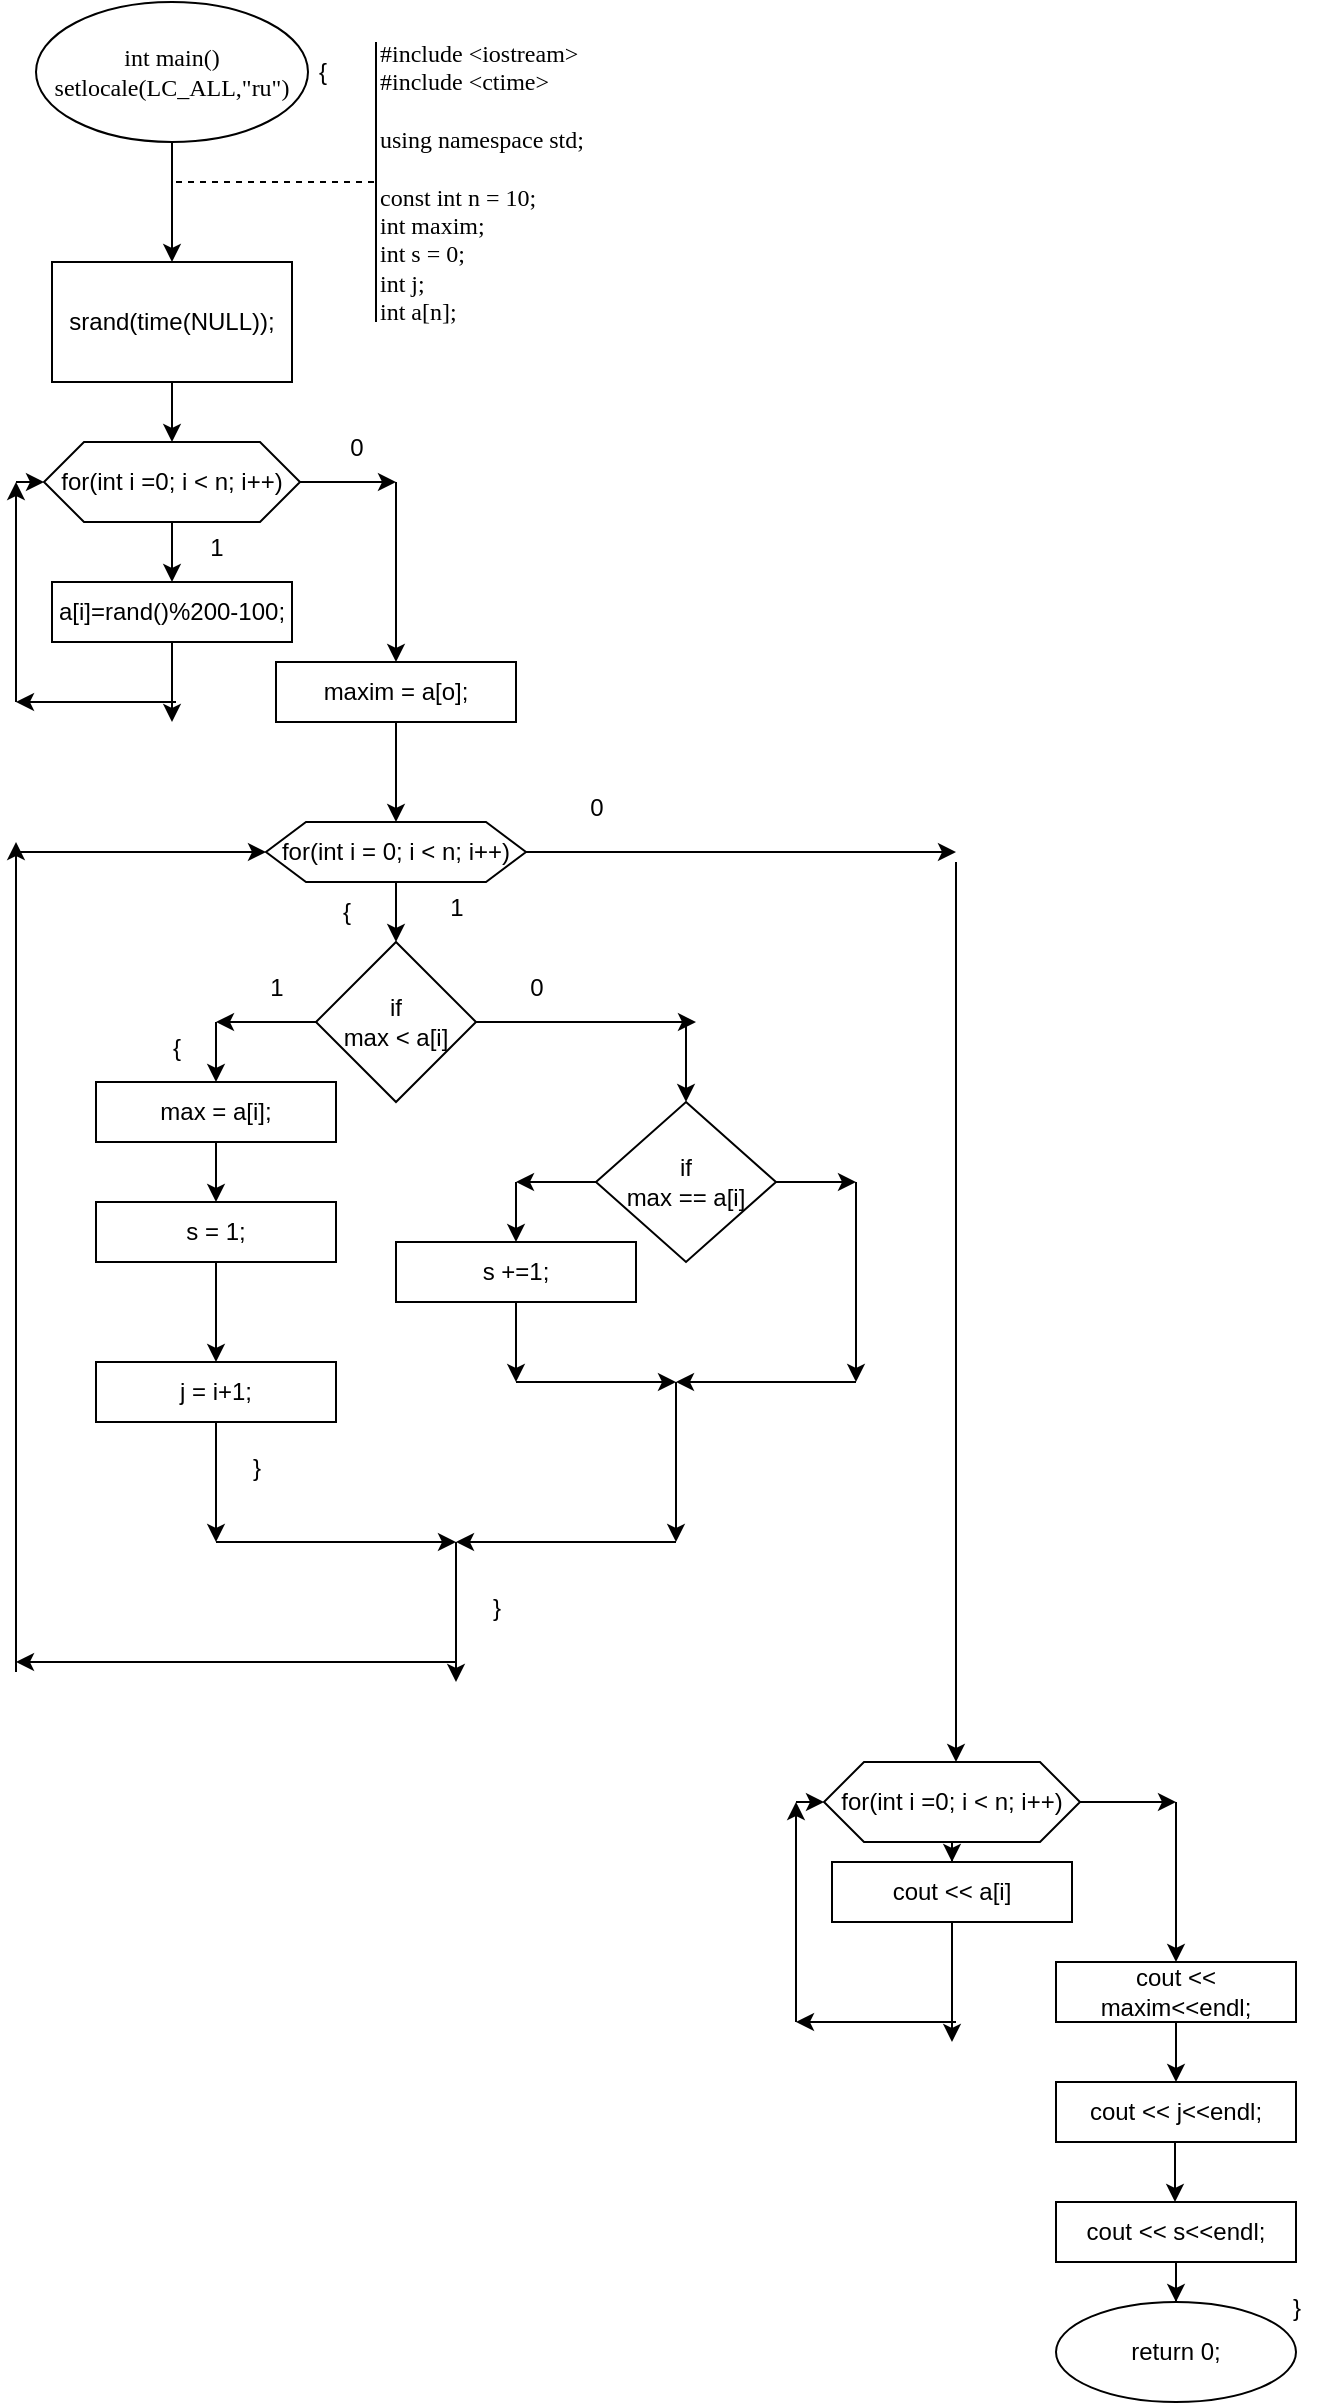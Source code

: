 <mxfile version="23.0.2" type="device">
  <diagram id="C5RBs43oDa-KdzZeNtuy" name="Page-1">
    <mxGraphModel dx="1050" dy="629" grid="1" gridSize="10" guides="1" tooltips="1" connect="1" arrows="1" fold="1" page="1" pageScale="1" pageWidth="827" pageHeight="1169" math="0" shadow="0">
      <root>
        <mxCell id="WIyWlLk6GJQsqaUBKTNV-0" />
        <mxCell id="WIyWlLk6GJQsqaUBKTNV-1" parent="WIyWlLk6GJQsqaUBKTNV-0" />
        <mxCell id="JNr-BkYITyqJ4qFAV77D-6" style="edgeStyle=orthogonalEdgeStyle;rounded=0;orthogonalLoop=1;jettySize=auto;html=1;" edge="1" parent="WIyWlLk6GJQsqaUBKTNV-1" source="JNr-BkYITyqJ4qFAV77D-11" target="JNr-BkYITyqJ4qFAV77D-8">
          <mxGeometry relative="1" as="geometry">
            <mxPoint x="398" y="160" as="targetPoint" />
          </mxGeometry>
        </mxCell>
        <mxCell id="JNr-BkYITyqJ4qFAV77D-0" value="&lt;font face=&quot;Times New Roman&quot;&gt;int main()&lt;br&gt;setlocale(LC_ALL,&quot;ru&quot;)&lt;br&gt;&lt;/font&gt;" style="ellipse;whiteSpace=wrap;html=1;" vertex="1" parent="WIyWlLk6GJQsqaUBKTNV-1">
          <mxGeometry x="330" y="10" width="136" height="70" as="geometry" />
        </mxCell>
        <mxCell id="JNr-BkYITyqJ4qFAV77D-2" value="" style="endArrow=none;dashed=1;html=1;rounded=0;" edge="1" parent="WIyWlLk6GJQsqaUBKTNV-1">
          <mxGeometry width="50" height="50" relative="1" as="geometry">
            <mxPoint x="400" y="100" as="sourcePoint" />
            <mxPoint x="500" y="100" as="targetPoint" />
          </mxGeometry>
        </mxCell>
        <mxCell id="JNr-BkYITyqJ4qFAV77D-3" value="" style="endArrow=none;html=1;rounded=0;" edge="1" parent="WIyWlLk6GJQsqaUBKTNV-1">
          <mxGeometry width="50" height="50" relative="1" as="geometry">
            <mxPoint x="500" y="30" as="sourcePoint" />
            <mxPoint x="500" y="170" as="targetPoint" />
          </mxGeometry>
        </mxCell>
        <mxCell id="JNr-BkYITyqJ4qFAV77D-4" value="&lt;font face=&quot;Times New Roman&quot;&gt;#include &amp;lt;iostream&amp;gt;&lt;br&gt;#include &amp;lt;ctime&amp;gt;&lt;br&gt;&lt;br&gt;using namespace std;&lt;br&gt;&lt;br&gt;const int n = 10;&lt;br&gt;int maxim;&lt;br&gt;int s = 0;&lt;br&gt;int j;&lt;br&gt;int a[n];&lt;br&gt;&lt;/font&gt;" style="text;html=1;align=left;verticalAlign=middle;resizable=0;points=[];autosize=1;strokeColor=none;fillColor=none;" vertex="1" parent="WIyWlLk6GJQsqaUBKTNV-1">
          <mxGeometry x="500" y="20" width="130" height="160" as="geometry" />
        </mxCell>
        <mxCell id="JNr-BkYITyqJ4qFAV77D-9" style="edgeStyle=orthogonalEdgeStyle;rounded=0;orthogonalLoop=1;jettySize=auto;html=1;" edge="1" parent="WIyWlLk6GJQsqaUBKTNV-1" source="JNr-BkYITyqJ4qFAV77D-8" target="JNr-BkYITyqJ4qFAV77D-10">
          <mxGeometry relative="1" as="geometry">
            <mxPoint x="398" y="210" as="targetPoint" />
          </mxGeometry>
        </mxCell>
        <mxCell id="JNr-BkYITyqJ4qFAV77D-19" style="edgeStyle=orthogonalEdgeStyle;rounded=0;orthogonalLoop=1;jettySize=auto;html=1;" edge="1" parent="WIyWlLk6GJQsqaUBKTNV-1" source="JNr-BkYITyqJ4qFAV77D-8">
          <mxGeometry relative="1" as="geometry">
            <mxPoint x="510" y="250" as="targetPoint" />
          </mxGeometry>
        </mxCell>
        <mxCell id="JNr-BkYITyqJ4qFAV77D-8" value="for(int i =0; i &amp;lt; n; i++)" style="shape=hexagon;perimeter=hexagonPerimeter2;whiteSpace=wrap;html=1;fixedSize=1;" vertex="1" parent="WIyWlLk6GJQsqaUBKTNV-1">
          <mxGeometry x="334" y="230" width="128" height="40" as="geometry" />
        </mxCell>
        <mxCell id="JNr-BkYITyqJ4qFAV77D-13" style="edgeStyle=orthogonalEdgeStyle;rounded=0;orthogonalLoop=1;jettySize=auto;html=1;" edge="1" parent="WIyWlLk6GJQsqaUBKTNV-1" source="JNr-BkYITyqJ4qFAV77D-10">
          <mxGeometry relative="1" as="geometry">
            <mxPoint x="398" y="370" as="targetPoint" />
          </mxGeometry>
        </mxCell>
        <mxCell id="JNr-BkYITyqJ4qFAV77D-10" value="a[i]=rand()%200-100;" style="rounded=0;whiteSpace=wrap;html=1;" vertex="1" parent="WIyWlLk6GJQsqaUBKTNV-1">
          <mxGeometry x="338" y="300" width="120" height="30" as="geometry" />
        </mxCell>
        <mxCell id="JNr-BkYITyqJ4qFAV77D-12" value="" style="edgeStyle=orthogonalEdgeStyle;rounded=0;orthogonalLoop=1;jettySize=auto;html=1;" edge="1" parent="WIyWlLk6GJQsqaUBKTNV-1" source="JNr-BkYITyqJ4qFAV77D-0" target="JNr-BkYITyqJ4qFAV77D-11">
          <mxGeometry relative="1" as="geometry">
            <mxPoint x="398" y="170" as="targetPoint" />
            <mxPoint x="398" y="80" as="sourcePoint" />
          </mxGeometry>
        </mxCell>
        <mxCell id="JNr-BkYITyqJ4qFAV77D-11" value="srand(time(NULL));" style="rounded=0;whiteSpace=wrap;html=1;" vertex="1" parent="WIyWlLk6GJQsqaUBKTNV-1">
          <mxGeometry x="338" y="140" width="120" height="60" as="geometry" />
        </mxCell>
        <mxCell id="JNr-BkYITyqJ4qFAV77D-16" value="" style="endArrow=classic;html=1;rounded=0;" edge="1" parent="WIyWlLk6GJQsqaUBKTNV-1">
          <mxGeometry width="50" height="50" relative="1" as="geometry">
            <mxPoint x="400" y="360" as="sourcePoint" />
            <mxPoint x="320" y="360" as="targetPoint" />
          </mxGeometry>
        </mxCell>
        <mxCell id="JNr-BkYITyqJ4qFAV77D-17" value="" style="endArrow=classic;html=1;rounded=0;" edge="1" parent="WIyWlLk6GJQsqaUBKTNV-1">
          <mxGeometry width="50" height="50" relative="1" as="geometry">
            <mxPoint x="320" y="360" as="sourcePoint" />
            <mxPoint x="320" y="250" as="targetPoint" />
          </mxGeometry>
        </mxCell>
        <mxCell id="JNr-BkYITyqJ4qFAV77D-18" value="" style="endArrow=classic;html=1;rounded=0;entryX=0;entryY=0.5;entryDx=0;entryDy=0;" edge="1" parent="WIyWlLk6GJQsqaUBKTNV-1" target="JNr-BkYITyqJ4qFAV77D-8">
          <mxGeometry width="50" height="50" relative="1" as="geometry">
            <mxPoint x="320" y="250" as="sourcePoint" />
            <mxPoint x="440" y="130" as="targetPoint" />
          </mxGeometry>
        </mxCell>
        <mxCell id="JNr-BkYITyqJ4qFAV77D-20" value="" style="endArrow=classic;html=1;rounded=0;" edge="1" parent="WIyWlLk6GJQsqaUBKTNV-1" target="JNr-BkYITyqJ4qFAV77D-21">
          <mxGeometry width="50" height="50" relative="1" as="geometry">
            <mxPoint x="510" y="250" as="sourcePoint" />
            <mxPoint x="510" y="360" as="targetPoint" />
          </mxGeometry>
        </mxCell>
        <mxCell id="JNr-BkYITyqJ4qFAV77D-22" style="edgeStyle=orthogonalEdgeStyle;rounded=0;orthogonalLoop=1;jettySize=auto;html=1;" edge="1" parent="WIyWlLk6GJQsqaUBKTNV-1" source="JNr-BkYITyqJ4qFAV77D-21" target="JNr-BkYITyqJ4qFAV77D-23">
          <mxGeometry relative="1" as="geometry">
            <mxPoint x="510" y="410" as="targetPoint" />
          </mxGeometry>
        </mxCell>
        <mxCell id="JNr-BkYITyqJ4qFAV77D-21" value="maxim = a[o];" style="rounded=0;whiteSpace=wrap;html=1;" vertex="1" parent="WIyWlLk6GJQsqaUBKTNV-1">
          <mxGeometry x="450" y="340" width="120" height="30" as="geometry" />
        </mxCell>
        <mxCell id="JNr-BkYITyqJ4qFAV77D-24" style="edgeStyle=orthogonalEdgeStyle;rounded=0;orthogonalLoop=1;jettySize=auto;html=1;" edge="1" parent="WIyWlLk6GJQsqaUBKTNV-1" source="JNr-BkYITyqJ4qFAV77D-23" target="JNr-BkYITyqJ4qFAV77D-25">
          <mxGeometry relative="1" as="geometry">
            <mxPoint x="510" y="480" as="targetPoint" />
          </mxGeometry>
        </mxCell>
        <mxCell id="JNr-BkYITyqJ4qFAV77D-23" value="for(int i = 0; i &amp;lt; n; i++)" style="shape=hexagon;perimeter=hexagonPerimeter2;whiteSpace=wrap;html=1;fixedSize=1;" vertex="1" parent="WIyWlLk6GJQsqaUBKTNV-1">
          <mxGeometry x="445" y="420" width="130" height="30" as="geometry" />
        </mxCell>
        <mxCell id="JNr-BkYITyqJ4qFAV77D-26" style="edgeStyle=orthogonalEdgeStyle;rounded=0;orthogonalLoop=1;jettySize=auto;html=1;" edge="1" parent="WIyWlLk6GJQsqaUBKTNV-1" source="JNr-BkYITyqJ4qFAV77D-25">
          <mxGeometry relative="1" as="geometry">
            <mxPoint x="420" y="520" as="targetPoint" />
          </mxGeometry>
        </mxCell>
        <mxCell id="JNr-BkYITyqJ4qFAV77D-33" style="edgeStyle=orthogonalEdgeStyle;rounded=0;orthogonalLoop=1;jettySize=auto;html=1;" edge="1" parent="WIyWlLk6GJQsqaUBKTNV-1" source="JNr-BkYITyqJ4qFAV77D-25">
          <mxGeometry relative="1" as="geometry">
            <mxPoint x="660" y="520" as="targetPoint" />
          </mxGeometry>
        </mxCell>
        <mxCell id="JNr-BkYITyqJ4qFAV77D-25" value="if&lt;br&gt;max &amp;lt; a[i]" style="rhombus;whiteSpace=wrap;html=1;" vertex="1" parent="WIyWlLk6GJQsqaUBKTNV-1">
          <mxGeometry x="470" y="480" width="80" height="80" as="geometry" />
        </mxCell>
        <mxCell id="JNr-BkYITyqJ4qFAV77D-27" value="" style="endArrow=classic;html=1;rounded=0;" edge="1" parent="WIyWlLk6GJQsqaUBKTNV-1" target="JNr-BkYITyqJ4qFAV77D-28">
          <mxGeometry width="50" height="50" relative="1" as="geometry">
            <mxPoint x="420" y="520" as="sourcePoint" />
            <mxPoint x="420" y="540" as="targetPoint" />
          </mxGeometry>
        </mxCell>
        <mxCell id="JNr-BkYITyqJ4qFAV77D-29" style="edgeStyle=orthogonalEdgeStyle;rounded=0;orthogonalLoop=1;jettySize=auto;html=1;" edge="1" parent="WIyWlLk6GJQsqaUBKTNV-1" source="JNr-BkYITyqJ4qFAV77D-28" target="JNr-BkYITyqJ4qFAV77D-30">
          <mxGeometry relative="1" as="geometry">
            <mxPoint x="420" y="590" as="targetPoint" />
          </mxGeometry>
        </mxCell>
        <mxCell id="JNr-BkYITyqJ4qFAV77D-28" value="max = a[i];" style="rounded=0;whiteSpace=wrap;html=1;" vertex="1" parent="WIyWlLk6GJQsqaUBKTNV-1">
          <mxGeometry x="360" y="550" width="120" height="30" as="geometry" />
        </mxCell>
        <mxCell id="JNr-BkYITyqJ4qFAV77D-31" style="edgeStyle=orthogonalEdgeStyle;rounded=0;orthogonalLoop=1;jettySize=auto;html=1;" edge="1" parent="WIyWlLk6GJQsqaUBKTNV-1" source="JNr-BkYITyqJ4qFAV77D-30" target="JNr-BkYITyqJ4qFAV77D-32">
          <mxGeometry relative="1" as="geometry">
            <mxPoint x="420" y="650" as="targetPoint" />
          </mxGeometry>
        </mxCell>
        <mxCell id="JNr-BkYITyqJ4qFAV77D-30" value="s = 1;" style="rounded=0;whiteSpace=wrap;html=1;" vertex="1" parent="WIyWlLk6GJQsqaUBKTNV-1">
          <mxGeometry x="360" y="610" width="120" height="30" as="geometry" />
        </mxCell>
        <mxCell id="JNr-BkYITyqJ4qFAV77D-44" style="edgeStyle=orthogonalEdgeStyle;rounded=0;orthogonalLoop=1;jettySize=auto;html=1;" edge="1" parent="WIyWlLk6GJQsqaUBKTNV-1" source="JNr-BkYITyqJ4qFAV77D-32">
          <mxGeometry relative="1" as="geometry">
            <mxPoint x="420" y="780" as="targetPoint" />
          </mxGeometry>
        </mxCell>
        <mxCell id="JNr-BkYITyqJ4qFAV77D-32" value="j = i+1;" style="rounded=0;whiteSpace=wrap;html=1;" vertex="1" parent="WIyWlLk6GJQsqaUBKTNV-1">
          <mxGeometry x="360" y="690" width="120" height="30" as="geometry" />
        </mxCell>
        <mxCell id="JNr-BkYITyqJ4qFAV77D-34" value="" style="endArrow=classic;html=1;rounded=0;" edge="1" parent="WIyWlLk6GJQsqaUBKTNV-1" target="JNr-BkYITyqJ4qFAV77D-35">
          <mxGeometry width="50" height="50" relative="1" as="geometry">
            <mxPoint x="655" y="520" as="sourcePoint" />
            <mxPoint x="590" y="540" as="targetPoint" />
          </mxGeometry>
        </mxCell>
        <mxCell id="JNr-BkYITyqJ4qFAV77D-36" style="edgeStyle=orthogonalEdgeStyle;rounded=0;orthogonalLoop=1;jettySize=auto;html=1;" edge="1" parent="WIyWlLk6GJQsqaUBKTNV-1" source="JNr-BkYITyqJ4qFAV77D-35">
          <mxGeometry relative="1" as="geometry">
            <mxPoint x="570" y="600" as="targetPoint" />
          </mxGeometry>
        </mxCell>
        <mxCell id="JNr-BkYITyqJ4qFAV77D-40" style="edgeStyle=orthogonalEdgeStyle;rounded=0;orthogonalLoop=1;jettySize=auto;html=1;" edge="1" parent="WIyWlLk6GJQsqaUBKTNV-1" source="JNr-BkYITyqJ4qFAV77D-35">
          <mxGeometry relative="1" as="geometry">
            <mxPoint x="740" y="600" as="targetPoint" />
          </mxGeometry>
        </mxCell>
        <mxCell id="JNr-BkYITyqJ4qFAV77D-35" value="if &lt;br&gt;max == a[i]" style="rhombus;whiteSpace=wrap;html=1;" vertex="1" parent="WIyWlLk6GJQsqaUBKTNV-1">
          <mxGeometry x="610" y="560" width="90" height="80" as="geometry" />
        </mxCell>
        <mxCell id="JNr-BkYITyqJ4qFAV77D-37" value="" style="endArrow=classic;html=1;rounded=0;" edge="1" parent="WIyWlLk6GJQsqaUBKTNV-1" target="JNr-BkYITyqJ4qFAV77D-38">
          <mxGeometry width="50" height="50" relative="1" as="geometry">
            <mxPoint x="570" y="600" as="sourcePoint" />
            <mxPoint x="570" y="620" as="targetPoint" />
          </mxGeometry>
        </mxCell>
        <mxCell id="JNr-BkYITyqJ4qFAV77D-39" style="edgeStyle=orthogonalEdgeStyle;rounded=0;orthogonalLoop=1;jettySize=auto;html=1;" edge="1" parent="WIyWlLk6GJQsqaUBKTNV-1" source="JNr-BkYITyqJ4qFAV77D-38">
          <mxGeometry relative="1" as="geometry">
            <mxPoint x="570" y="700" as="targetPoint" />
          </mxGeometry>
        </mxCell>
        <mxCell id="JNr-BkYITyqJ4qFAV77D-38" value="s +=1;" style="rounded=0;whiteSpace=wrap;html=1;" vertex="1" parent="WIyWlLk6GJQsqaUBKTNV-1">
          <mxGeometry x="510" y="630" width="120" height="30" as="geometry" />
        </mxCell>
        <mxCell id="JNr-BkYITyqJ4qFAV77D-41" value="" style="endArrow=classic;html=1;rounded=0;" edge="1" parent="WIyWlLk6GJQsqaUBKTNV-1">
          <mxGeometry width="50" height="50" relative="1" as="geometry">
            <mxPoint x="740" y="600" as="sourcePoint" />
            <mxPoint x="740" y="700" as="targetPoint" />
          </mxGeometry>
        </mxCell>
        <mxCell id="JNr-BkYITyqJ4qFAV77D-42" value="" style="endArrow=classic;html=1;rounded=0;" edge="1" parent="WIyWlLk6GJQsqaUBKTNV-1">
          <mxGeometry width="50" height="50" relative="1" as="geometry">
            <mxPoint x="570" y="700" as="sourcePoint" />
            <mxPoint x="650" y="700" as="targetPoint" />
          </mxGeometry>
        </mxCell>
        <mxCell id="JNr-BkYITyqJ4qFAV77D-43" value="" style="endArrow=classic;html=1;rounded=0;" edge="1" parent="WIyWlLk6GJQsqaUBKTNV-1">
          <mxGeometry width="50" height="50" relative="1" as="geometry">
            <mxPoint x="740" y="700" as="sourcePoint" />
            <mxPoint x="650" y="700" as="targetPoint" />
          </mxGeometry>
        </mxCell>
        <mxCell id="JNr-BkYITyqJ4qFAV77D-45" value="" style="endArrow=classic;html=1;rounded=0;" edge="1" parent="WIyWlLk6GJQsqaUBKTNV-1">
          <mxGeometry width="50" height="50" relative="1" as="geometry">
            <mxPoint x="650" y="700" as="sourcePoint" />
            <mxPoint x="650" y="780" as="targetPoint" />
          </mxGeometry>
        </mxCell>
        <mxCell id="JNr-BkYITyqJ4qFAV77D-46" value="" style="endArrow=classic;html=1;rounded=0;" edge="1" parent="WIyWlLk6GJQsqaUBKTNV-1">
          <mxGeometry width="50" height="50" relative="1" as="geometry">
            <mxPoint x="420" y="780" as="sourcePoint" />
            <mxPoint x="540" y="780" as="targetPoint" />
          </mxGeometry>
        </mxCell>
        <mxCell id="JNr-BkYITyqJ4qFAV77D-47" value="" style="endArrow=classic;html=1;rounded=0;" edge="1" parent="WIyWlLk6GJQsqaUBKTNV-1">
          <mxGeometry width="50" height="50" relative="1" as="geometry">
            <mxPoint x="650" y="780" as="sourcePoint" />
            <mxPoint x="540" y="780" as="targetPoint" />
          </mxGeometry>
        </mxCell>
        <mxCell id="JNr-BkYITyqJ4qFAV77D-48" value="" style="endArrow=classic;html=1;rounded=0;" edge="1" parent="WIyWlLk6GJQsqaUBKTNV-1">
          <mxGeometry width="50" height="50" relative="1" as="geometry">
            <mxPoint x="540" y="780" as="sourcePoint" />
            <mxPoint x="540" y="850" as="targetPoint" />
          </mxGeometry>
        </mxCell>
        <mxCell id="JNr-BkYITyqJ4qFAV77D-49" value="" style="endArrow=classic;html=1;rounded=0;" edge="1" parent="WIyWlLk6GJQsqaUBKTNV-1">
          <mxGeometry width="50" height="50" relative="1" as="geometry">
            <mxPoint x="540" y="840" as="sourcePoint" />
            <mxPoint x="320" y="840" as="targetPoint" />
          </mxGeometry>
        </mxCell>
        <mxCell id="JNr-BkYITyqJ4qFAV77D-50" value="" style="endArrow=classic;html=1;rounded=0;" edge="1" parent="WIyWlLk6GJQsqaUBKTNV-1">
          <mxGeometry width="50" height="50" relative="1" as="geometry">
            <mxPoint x="320" y="845" as="sourcePoint" />
            <mxPoint x="320" y="430" as="targetPoint" />
          </mxGeometry>
        </mxCell>
        <mxCell id="JNr-BkYITyqJ4qFAV77D-51" value="" style="endArrow=classic;html=1;rounded=0;entryX=0;entryY=0.5;entryDx=0;entryDy=0;" edge="1" parent="WIyWlLk6GJQsqaUBKTNV-1" target="JNr-BkYITyqJ4qFAV77D-23">
          <mxGeometry width="50" height="50" relative="1" as="geometry">
            <mxPoint x="320" y="435" as="sourcePoint" />
            <mxPoint x="440" y="630" as="targetPoint" />
          </mxGeometry>
        </mxCell>
        <mxCell id="JNr-BkYITyqJ4qFAV77D-52" value="" style="endArrow=classic;html=1;rounded=0;exitX=1;exitY=0.5;exitDx=0;exitDy=0;" edge="1" parent="WIyWlLk6GJQsqaUBKTNV-1" source="JNr-BkYITyqJ4qFAV77D-23">
          <mxGeometry width="50" height="50" relative="1" as="geometry">
            <mxPoint x="390" y="580" as="sourcePoint" />
            <mxPoint x="790" y="435" as="targetPoint" />
          </mxGeometry>
        </mxCell>
        <mxCell id="JNr-BkYITyqJ4qFAV77D-53" value="" style="endArrow=classic;html=1;rounded=0;" edge="1" parent="WIyWlLk6GJQsqaUBKTNV-1">
          <mxGeometry width="50" height="50" relative="1" as="geometry">
            <mxPoint x="790" y="440" as="sourcePoint" />
            <mxPoint x="790" y="890" as="targetPoint" />
          </mxGeometry>
        </mxCell>
        <mxCell id="JNr-BkYITyqJ4qFAV77D-54" style="edgeStyle=orthogonalEdgeStyle;rounded=0;orthogonalLoop=1;jettySize=auto;html=1;" edge="1" parent="WIyWlLk6GJQsqaUBKTNV-1" source="JNr-BkYITyqJ4qFAV77D-56" target="JNr-BkYITyqJ4qFAV77D-58">
          <mxGeometry relative="1" as="geometry">
            <mxPoint x="788" y="870" as="targetPoint" />
          </mxGeometry>
        </mxCell>
        <mxCell id="JNr-BkYITyqJ4qFAV77D-55" style="edgeStyle=orthogonalEdgeStyle;rounded=0;orthogonalLoop=1;jettySize=auto;html=1;" edge="1" parent="WIyWlLk6GJQsqaUBKTNV-1" source="JNr-BkYITyqJ4qFAV77D-56">
          <mxGeometry relative="1" as="geometry">
            <mxPoint x="900" y="910" as="targetPoint" />
          </mxGeometry>
        </mxCell>
        <mxCell id="JNr-BkYITyqJ4qFAV77D-56" value="for(int i =0; i &amp;lt; n; i++)" style="shape=hexagon;perimeter=hexagonPerimeter2;whiteSpace=wrap;html=1;fixedSize=1;" vertex="1" parent="WIyWlLk6GJQsqaUBKTNV-1">
          <mxGeometry x="724" y="890" width="128" height="40" as="geometry" />
        </mxCell>
        <mxCell id="JNr-BkYITyqJ4qFAV77D-57" style="edgeStyle=orthogonalEdgeStyle;rounded=0;orthogonalLoop=1;jettySize=auto;html=1;" edge="1" parent="WIyWlLk6GJQsqaUBKTNV-1" source="JNr-BkYITyqJ4qFAV77D-58">
          <mxGeometry relative="1" as="geometry">
            <mxPoint x="788" y="1030" as="targetPoint" />
          </mxGeometry>
        </mxCell>
        <mxCell id="JNr-BkYITyqJ4qFAV77D-58" value="cout &amp;lt;&amp;lt; a[i]" style="rounded=0;whiteSpace=wrap;html=1;" vertex="1" parent="WIyWlLk6GJQsqaUBKTNV-1">
          <mxGeometry x="728" y="940" width="120" height="30" as="geometry" />
        </mxCell>
        <mxCell id="JNr-BkYITyqJ4qFAV77D-59" value="" style="endArrow=classic;html=1;rounded=0;" edge="1" parent="WIyWlLk6GJQsqaUBKTNV-1">
          <mxGeometry width="50" height="50" relative="1" as="geometry">
            <mxPoint x="790" y="1020" as="sourcePoint" />
            <mxPoint x="710" y="1020" as="targetPoint" />
          </mxGeometry>
        </mxCell>
        <mxCell id="JNr-BkYITyqJ4qFAV77D-60" value="" style="endArrow=classic;html=1;rounded=0;" edge="1" parent="WIyWlLk6GJQsqaUBKTNV-1">
          <mxGeometry width="50" height="50" relative="1" as="geometry">
            <mxPoint x="710" y="1020" as="sourcePoint" />
            <mxPoint x="710" y="910" as="targetPoint" />
          </mxGeometry>
        </mxCell>
        <mxCell id="JNr-BkYITyqJ4qFAV77D-61" value="" style="endArrow=classic;html=1;rounded=0;entryX=0;entryY=0.5;entryDx=0;entryDy=0;" edge="1" parent="WIyWlLk6GJQsqaUBKTNV-1" target="JNr-BkYITyqJ4qFAV77D-56">
          <mxGeometry width="50" height="50" relative="1" as="geometry">
            <mxPoint x="710" y="910" as="sourcePoint" />
            <mxPoint x="830" y="790" as="targetPoint" />
          </mxGeometry>
        </mxCell>
        <mxCell id="JNr-BkYITyqJ4qFAV77D-62" value="" style="endArrow=classic;html=1;rounded=0;" edge="1" parent="WIyWlLk6GJQsqaUBKTNV-1">
          <mxGeometry width="50" height="50" relative="1" as="geometry">
            <mxPoint x="900" y="910" as="sourcePoint" />
            <mxPoint x="900" y="990" as="targetPoint" />
          </mxGeometry>
        </mxCell>
        <mxCell id="JNr-BkYITyqJ4qFAV77D-66" style="edgeStyle=orthogonalEdgeStyle;rounded=0;orthogonalLoop=1;jettySize=auto;html=1;" edge="1" parent="WIyWlLk6GJQsqaUBKTNV-1" source="JNr-BkYITyqJ4qFAV77D-63">
          <mxGeometry relative="1" as="geometry">
            <mxPoint x="900" y="1050" as="targetPoint" />
          </mxGeometry>
        </mxCell>
        <mxCell id="JNr-BkYITyqJ4qFAV77D-63" value="cout &amp;lt;&amp;lt; maxim&amp;lt;&amp;lt;endl;" style="rounded=0;whiteSpace=wrap;html=1;" vertex="1" parent="WIyWlLk6GJQsqaUBKTNV-1">
          <mxGeometry x="840" y="990" width="120" height="30" as="geometry" />
        </mxCell>
        <mxCell id="JNr-BkYITyqJ4qFAV77D-69" value="cout &amp;lt;&amp;lt; j&amp;lt;&amp;lt;endl;" style="rounded=0;whiteSpace=wrap;html=1;" vertex="1" parent="WIyWlLk6GJQsqaUBKTNV-1">
          <mxGeometry x="840" y="1050" width="120" height="30" as="geometry" />
        </mxCell>
        <mxCell id="JNr-BkYITyqJ4qFAV77D-70" style="edgeStyle=orthogonalEdgeStyle;rounded=0;orthogonalLoop=1;jettySize=auto;html=1;" edge="1" parent="WIyWlLk6GJQsqaUBKTNV-1">
          <mxGeometry relative="1" as="geometry">
            <mxPoint x="899.5" y="1110" as="targetPoint" />
            <mxPoint x="899.5" y="1080" as="sourcePoint" />
          </mxGeometry>
        </mxCell>
        <mxCell id="JNr-BkYITyqJ4qFAV77D-72" style="edgeStyle=orthogonalEdgeStyle;rounded=0;orthogonalLoop=1;jettySize=auto;html=1;" edge="1" parent="WIyWlLk6GJQsqaUBKTNV-1" source="JNr-BkYITyqJ4qFAV77D-71" target="JNr-BkYITyqJ4qFAV77D-73">
          <mxGeometry relative="1" as="geometry">
            <mxPoint x="900" y="1170" as="targetPoint" />
          </mxGeometry>
        </mxCell>
        <mxCell id="JNr-BkYITyqJ4qFAV77D-71" value="cout &amp;lt;&amp;lt; s&amp;lt;&amp;lt;endl;" style="rounded=0;whiteSpace=wrap;html=1;" vertex="1" parent="WIyWlLk6GJQsqaUBKTNV-1">
          <mxGeometry x="840" y="1110" width="120" height="30" as="geometry" />
        </mxCell>
        <mxCell id="JNr-BkYITyqJ4qFAV77D-73" value="return 0;" style="ellipse;whiteSpace=wrap;html=1;" vertex="1" parent="WIyWlLk6GJQsqaUBKTNV-1">
          <mxGeometry x="840" y="1160" width="120" height="50" as="geometry" />
        </mxCell>
        <mxCell id="JNr-BkYITyqJ4qFAV77D-74" value="{" style="text;html=1;align=center;verticalAlign=middle;resizable=0;points=[];autosize=1;strokeColor=none;fillColor=none;" vertex="1" parent="WIyWlLk6GJQsqaUBKTNV-1">
          <mxGeometry x="458" y="30" width="30" height="30" as="geometry" />
        </mxCell>
        <mxCell id="JNr-BkYITyqJ4qFAV77D-75" value="{" style="text;html=1;align=center;verticalAlign=middle;resizable=0;points=[];autosize=1;strokeColor=none;fillColor=none;" vertex="1" parent="WIyWlLk6GJQsqaUBKTNV-1">
          <mxGeometry x="470" y="450" width="30" height="30" as="geometry" />
        </mxCell>
        <mxCell id="JNr-BkYITyqJ4qFAV77D-76" value="}" style="text;html=1;align=center;verticalAlign=middle;resizable=0;points=[];autosize=1;strokeColor=none;fillColor=none;" vertex="1" parent="WIyWlLk6GJQsqaUBKTNV-1">
          <mxGeometry x="545" y="798" width="30" height="30" as="geometry" />
        </mxCell>
        <mxCell id="JNr-BkYITyqJ4qFAV77D-77" value="1" style="text;html=1;align=center;verticalAlign=middle;resizable=0;points=[];autosize=1;strokeColor=none;fillColor=none;" vertex="1" parent="WIyWlLk6GJQsqaUBKTNV-1">
          <mxGeometry x="405" y="268" width="30" height="30" as="geometry" />
        </mxCell>
        <mxCell id="JNr-BkYITyqJ4qFAV77D-78" value="0" style="text;html=1;align=center;verticalAlign=middle;resizable=0;points=[];autosize=1;strokeColor=none;fillColor=none;" vertex="1" parent="WIyWlLk6GJQsqaUBKTNV-1">
          <mxGeometry x="475" y="218" width="30" height="30" as="geometry" />
        </mxCell>
        <mxCell id="JNr-BkYITyqJ4qFAV77D-79" value="1" style="text;html=1;align=center;verticalAlign=middle;resizable=0;points=[];autosize=1;strokeColor=none;fillColor=none;" vertex="1" parent="WIyWlLk6GJQsqaUBKTNV-1">
          <mxGeometry x="525" y="448" width="30" height="30" as="geometry" />
        </mxCell>
        <mxCell id="JNr-BkYITyqJ4qFAV77D-80" value="0" style="text;html=1;align=center;verticalAlign=middle;resizable=0;points=[];autosize=1;strokeColor=none;fillColor=none;" vertex="1" parent="WIyWlLk6GJQsqaUBKTNV-1">
          <mxGeometry x="595" y="398" width="30" height="30" as="geometry" />
        </mxCell>
        <mxCell id="JNr-BkYITyqJ4qFAV77D-81" value="1" style="text;html=1;align=center;verticalAlign=middle;resizable=0;points=[];autosize=1;strokeColor=none;fillColor=none;" vertex="1" parent="WIyWlLk6GJQsqaUBKTNV-1">
          <mxGeometry x="435" y="488" width="30" height="30" as="geometry" />
        </mxCell>
        <mxCell id="JNr-BkYITyqJ4qFAV77D-82" value="0" style="text;html=1;align=center;verticalAlign=middle;resizable=0;points=[];autosize=1;strokeColor=none;fillColor=none;" vertex="1" parent="WIyWlLk6GJQsqaUBKTNV-1">
          <mxGeometry x="565" y="488" width="30" height="30" as="geometry" />
        </mxCell>
        <mxCell id="JNr-BkYITyqJ4qFAV77D-83" value="{" style="text;html=1;align=center;verticalAlign=middle;resizable=0;points=[];autosize=1;strokeColor=none;fillColor=none;" vertex="1" parent="WIyWlLk6GJQsqaUBKTNV-1">
          <mxGeometry x="385" y="518" width="30" height="30" as="geometry" />
        </mxCell>
        <mxCell id="JNr-BkYITyqJ4qFAV77D-84" value="}" style="text;html=1;align=center;verticalAlign=middle;resizable=0;points=[];autosize=1;strokeColor=none;fillColor=none;" vertex="1" parent="WIyWlLk6GJQsqaUBKTNV-1">
          <mxGeometry x="425" y="728" width="30" height="30" as="geometry" />
        </mxCell>
        <mxCell id="JNr-BkYITyqJ4qFAV77D-85" value="}" style="text;html=1;align=center;verticalAlign=middle;resizable=0;points=[];autosize=1;strokeColor=none;fillColor=none;" vertex="1" parent="WIyWlLk6GJQsqaUBKTNV-1">
          <mxGeometry x="945" y="1148" width="30" height="30" as="geometry" />
        </mxCell>
      </root>
    </mxGraphModel>
  </diagram>
</mxfile>
